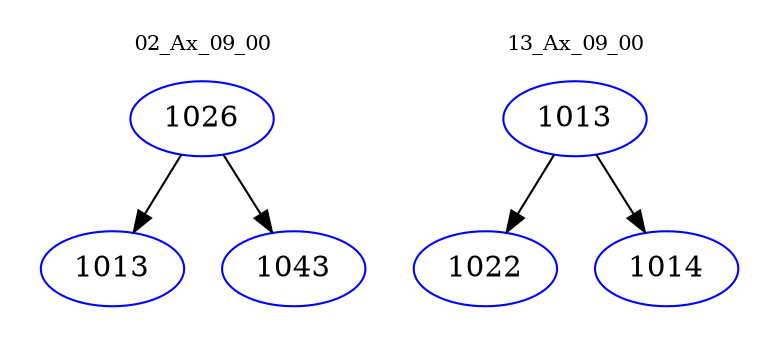 digraph{
subgraph cluster_0 {
color = white
label = "02_Ax_09_00";
fontsize=10;
T0_1026 [label="1026", color="blue"]
T0_1026 -> T0_1013 [color="black"]
T0_1013 [label="1013", color="blue"]
T0_1026 -> T0_1043 [color="black"]
T0_1043 [label="1043", color="blue"]
}
subgraph cluster_1 {
color = white
label = "13_Ax_09_00";
fontsize=10;
T1_1013 [label="1013", color="blue"]
T1_1013 -> T1_1022 [color="black"]
T1_1022 [label="1022", color="blue"]
T1_1013 -> T1_1014 [color="black"]
T1_1014 [label="1014", color="blue"]
}
}
